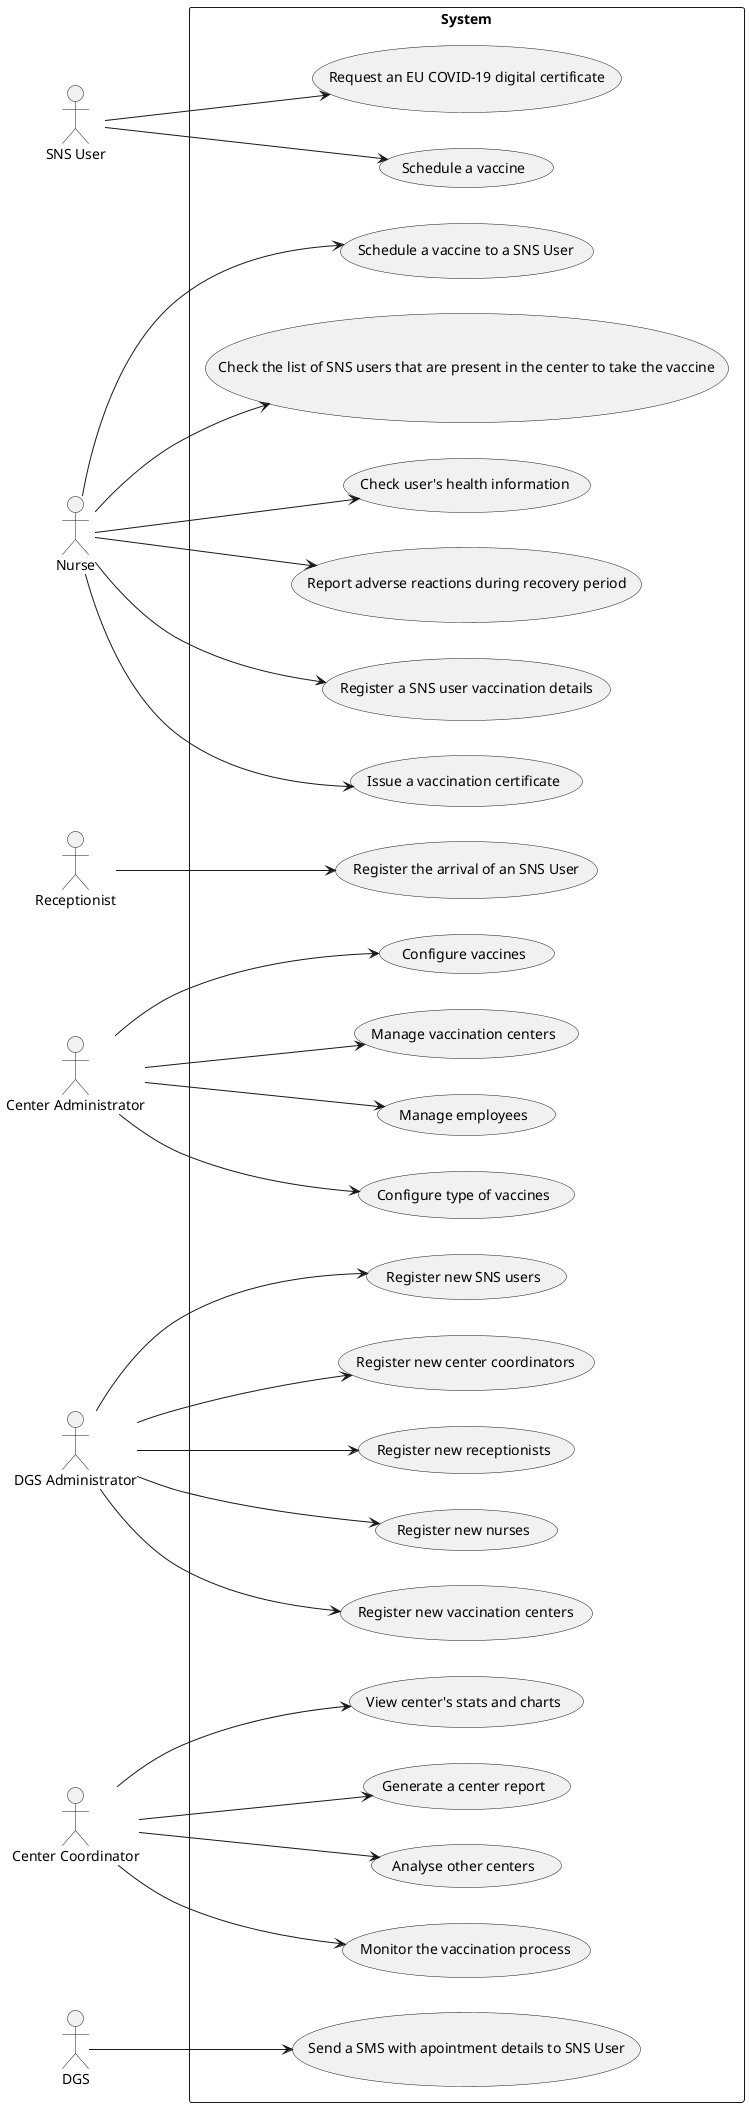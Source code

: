 @startuml UCD

left to right direction

actor "SNS User" as user
actor "Nurse" as nurse
actor "Receptionist" as recept
actor "Center Administrator" as cadmin
actor "DGS Administrator" as dgsadmin
actor "Center Coordinator" as coordinator
actor "DGS" as dgs

rectangle System {
  usecase "Schedule a vaccine" as UC01
  usecase "Request an EU COVID-19 digital certificate" as UC02
  usecase "Send a SMS with apointment details to SNS User" as UC03
  usecase "Issue a vaccination certificate" as UC04
  usecase "Schedule a vaccine to a SNS User" as UC05
  usecase "Check the list of SNS users that are present in the center to take the vaccine" as UC06
  usecase "Check user's health information" as UC07
  usecase "Report adverse reactions during recovery period" as UC08
  usecase "Register a SNS user vaccination details" as UC09
  usecase "Register the arrival of an SNS User" as UC10
  usecase "Register new vaccination centers" as UC11
  usecase "Register new SNS users" as UC12
  usecase "Register new center coordinators" as UC13
  usecase "Register new receptionists" as UC14
  usecase "Register new nurses" as UC15
  usecase "Monitor the vaccination process" as UC16
  usecase "View center's stats and charts" as UC17
  usecase "Generate a center report" as UC18
  usecase "Analyse other centers" as UC19
  usecase "Configure type of vaccines" as UC20
  usecase "Configure vaccines" as UC21
  usecase "Manage vaccination centers" as UC22
  usecase "Manage employees" as UC23
}

user --> UC01
user --> UC02
dgs --> UC03
nurse --> UC04
nurse --> UC05
nurse --> UC06
nurse --> UC07
nurse --> UC08
nurse --> UC09
recept --> UC10
dgsadmin --> UC11
dgsadmin --> UC12
dgsadmin --> UC13
dgsadmin --> UC14
dgsadmin --> UC15
coordinator --> UC16
coordinator --> UC17
coordinator --> UC18
coordinator --> UC19
cadmin --> UC20
cadmin --> UC21
cadmin --> UC22
cadmin --> UC23


@enduml
